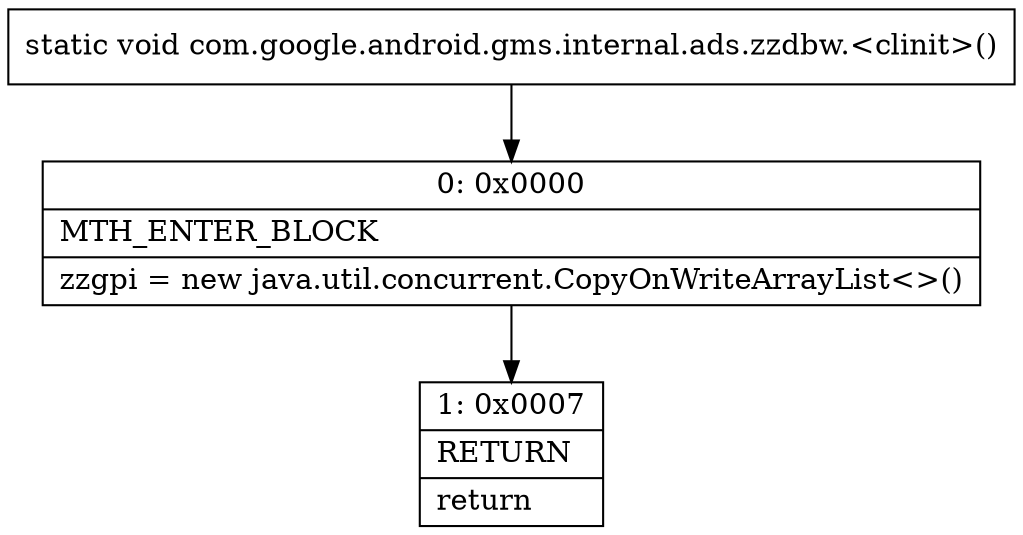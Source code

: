 digraph "CFG forcom.google.android.gms.internal.ads.zzdbw.\<clinit\>()V" {
Node_0 [shape=record,label="{0\:\ 0x0000|MTH_ENTER_BLOCK\l|zzgpi = new java.util.concurrent.CopyOnWriteArrayList\<\>()\l}"];
Node_1 [shape=record,label="{1\:\ 0x0007|RETURN\l|return\l}"];
MethodNode[shape=record,label="{static void com.google.android.gms.internal.ads.zzdbw.\<clinit\>() }"];
MethodNode -> Node_0;
Node_0 -> Node_1;
}

